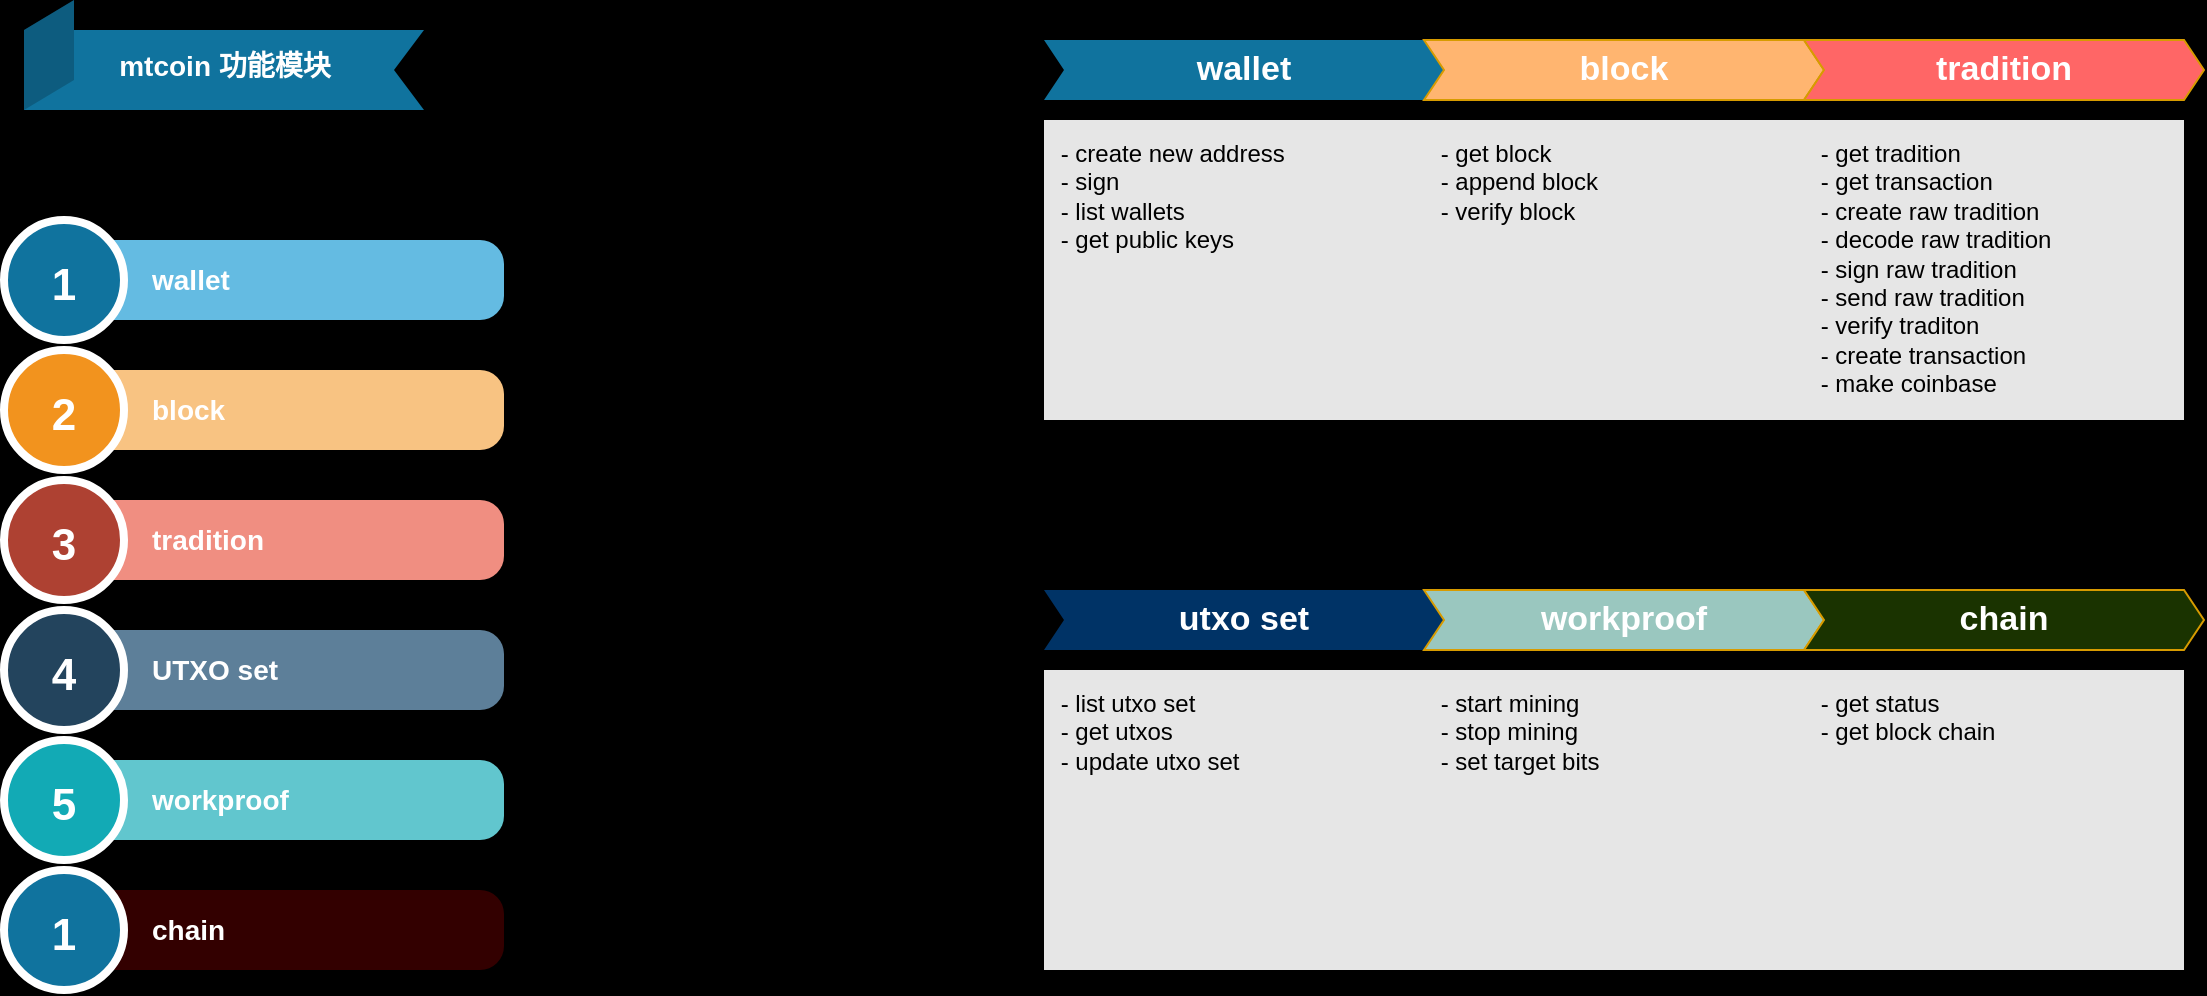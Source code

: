 <mxfile version="14.9.2" type="github">
  <diagram id="b-U114-8n3BM4X8bJa7Z" name="Page-1">
    <mxGraphModel dx="1422" dy="706" grid="1" gridSize="10" guides="1" tooltips="1" connect="1" arrows="1" fold="1" page="1" pageScale="1" pageWidth="1600" pageHeight="900" background="#000000" math="0" shadow="0">
      <root>
        <mxCell id="0" />
        <mxCell id="1" parent="0" />
        <mxCell id="HwMAWGrce7KaUUfaYpXS-7" value="wallet" style="shape=rect;rounded=1;whiteSpace=wrap;html=1;shadow=0;strokeColor=none;fillColor=#64BBE2;arcSize=30;fontSize=14;spacingLeft=42;fontStyle=1;fontColor=#FFFFFF;align=left;" vertex="1" parent="1">
          <mxGeometry x="220" y="170" width="220" height="40" as="geometry" />
        </mxCell>
        <mxCell id="HwMAWGrce7KaUUfaYpXS-8" value="1" style="shape=ellipse;perimeter=ellipsePerimeter;fontSize=22;fontStyle=1;shadow=0;strokeColor=#ffffff;fillColor=#10739E;strokeWidth=4;fontColor=#ffffff;align=center;" vertex="1" parent="1">
          <mxGeometry x="190" y="160" width="60" height="60" as="geometry" />
        </mxCell>
        <mxCell id="HwMAWGrce7KaUUfaYpXS-9" value="block" style="shape=rect;rounded=1;whiteSpace=wrap;html=1;shadow=0;strokeColor=none;fillColor=#F8C382;arcSize=30;fontSize=14;spacingLeft=42;fontStyle=1;fontColor=#FFFFFF;align=left;" vertex="1" parent="1">
          <mxGeometry x="220" y="235" width="220" height="40" as="geometry" />
        </mxCell>
        <mxCell id="HwMAWGrce7KaUUfaYpXS-10" value="2" style="shape=ellipse;perimeter=ellipsePerimeter;fontSize=22;fontStyle=1;shadow=0;strokeColor=#ffffff;fillColor=#F2931E;strokeWidth=4;fontColor=#ffffff;align=center;" vertex="1" parent="1">
          <mxGeometry x="190" y="225" width="60" height="60" as="geometry" />
        </mxCell>
        <mxCell id="HwMAWGrce7KaUUfaYpXS-11" value="tradition" style="shape=rect;rounded=1;whiteSpace=wrap;html=1;shadow=0;strokeColor=none;fillColor=#F08E81;arcSize=30;fontSize=14;spacingLeft=42;fontStyle=1;fontColor=#FFFFFF;align=left;" vertex="1" parent="1">
          <mxGeometry x="220" y="300" width="220" height="40" as="geometry" />
        </mxCell>
        <mxCell id="HwMAWGrce7KaUUfaYpXS-12" value="3" style="shape=ellipse;perimeter=ellipsePerimeter;fontSize=22;fontStyle=1;shadow=0;strokeColor=#ffffff;fillColor=#AE4132;strokeWidth=4;fontColor=#ffffff;align=center;" vertex="1" parent="1">
          <mxGeometry x="190" y="290" width="60" height="60" as="geometry" />
        </mxCell>
        <mxCell id="HwMAWGrce7KaUUfaYpXS-13" value="UTXO set" style="shape=rect;rounded=1;whiteSpace=wrap;html=1;shadow=0;strokeColor=none;fillColor=#5D7F99;arcSize=30;fontSize=14;spacingLeft=42;fontStyle=1;fontColor=#FFFFFF;align=left;" vertex="1" parent="1">
          <mxGeometry x="220" y="365" width="220" height="40" as="geometry" />
        </mxCell>
        <mxCell id="HwMAWGrce7KaUUfaYpXS-14" value="4" style="shape=ellipse;perimeter=ellipsePerimeter;fontSize=22;fontStyle=1;shadow=0;strokeColor=#ffffff;fillColor=#23445D;strokeWidth=4;fontColor=#ffffff;align=center;" vertex="1" parent="1">
          <mxGeometry x="190" y="355" width="60" height="60" as="geometry" />
        </mxCell>
        <mxCell id="HwMAWGrce7KaUUfaYpXS-15" value="workproof" style="shape=rect;rounded=1;whiteSpace=wrap;html=1;shadow=0;strokeColor=none;fillColor=#61C6CE;arcSize=30;fontSize=14;spacingLeft=42;fontStyle=1;fontColor=#FFFFFF;align=left;" vertex="1" parent="1">
          <mxGeometry x="220" y="430" width="220" height="40" as="geometry" />
        </mxCell>
        <mxCell id="HwMAWGrce7KaUUfaYpXS-16" value="5" style="shape=ellipse;perimeter=ellipsePerimeter;fontSize=22;fontStyle=1;shadow=0;strokeColor=#ffffff;fillColor=#12AAB5;strokeWidth=4;fontColor=#ffffff;align=center;" vertex="1" parent="1">
          <mxGeometry x="190" y="420" width="60" height="60" as="geometry" />
        </mxCell>
        <mxCell id="HwMAWGrce7KaUUfaYpXS-22" value="mtcoin 功能模块" style="html=1;shape=mxgraph.infographic.ribbonFrontFolded;dx=25;dy=15;notch=15;fillColor=#10739E;strokeColor=none;align=center;verticalAlign=middle;fontColor=#ffffff;fontSize=14;fontStyle=1;spacingTop=10;" vertex="1" parent="1">
          <mxGeometry x="200" y="50" width="200" height="55.0" as="geometry" />
        </mxCell>
        <mxCell id="HwMAWGrce7KaUUfaYpXS-23" value="chain" style="shape=rect;rounded=1;whiteSpace=wrap;html=1;shadow=0;strokeColor=none;arcSize=30;fontSize=14;spacingLeft=42;fontStyle=1;fontColor=#FFFFFF;align=left;fillColor=#330000;" vertex="1" parent="1">
          <mxGeometry x="220" y="495" width="220" height="40" as="geometry" />
        </mxCell>
        <mxCell id="HwMAWGrce7KaUUfaYpXS-24" value="1" style="shape=ellipse;perimeter=ellipsePerimeter;fontSize=22;fontStyle=1;shadow=0;strokeColor=#ffffff;fillColor=#10739E;strokeWidth=4;fontColor=#ffffff;align=center;" vertex="1" parent="1">
          <mxGeometry x="190" y="485" width="60" height="60" as="geometry" />
        </mxCell>
        <mxCell id="HwMAWGrce7KaUUfaYpXS-25" value="&lt;font color=&quot;#ffffff&quot;&gt;wallet&lt;/font&gt;" style="shape=step;perimeter=stepPerimeter;whiteSpace=wrap;html=1;fixedSize=1;size=10;fillColor=#10739E;strokeColor=none;fontSize=17;fontStyle=1;align=center;" vertex="1" parent="1">
          <mxGeometry x="710" y="70" width="200" height="30" as="geometry" />
        </mxCell>
        <mxCell id="HwMAWGrce7KaUUfaYpXS-26" value="&amp;nbsp;- create new address&lt;br&gt;&amp;nbsp;- sign&lt;br&gt;&amp;nbsp;- list wallets&lt;br&gt;&amp;nbsp;- get public keys" style="shape=rect;strokeColor=none;fontSize=12;html=1;whiteSpace=wrap;align=left;verticalAlign=top;spacing=5;fillColor=#E6E6E6;" vertex="1" parent="1">
          <mxGeometry x="710" y="110" width="190" height="150" as="geometry" />
        </mxCell>
        <mxCell id="HwMAWGrce7KaUUfaYpXS-27" value="&lt;font color=&quot;#ffffff&quot;&gt;block&lt;/font&gt;" style="shape=step;perimeter=stepPerimeter;whiteSpace=wrap;html=1;fixedSize=1;size=10;strokeColor=#d79b00;fontSize=17;fontStyle=1;align=center;fillColor=#FFB570;" vertex="1" parent="1">
          <mxGeometry x="900" y="70" width="200" height="30" as="geometry" />
        </mxCell>
        <mxCell id="HwMAWGrce7KaUUfaYpXS-28" value="&amp;nbsp;- get block&lt;br&gt;&amp;nbsp;- append block&lt;br&gt;&amp;nbsp;- verify block" style="shape=rect;strokeColor=none;fontSize=12;html=1;whiteSpace=wrap;align=left;verticalAlign=top;spacing=5;fillColor=#E6E6E6;" vertex="1" parent="1">
          <mxGeometry x="900" y="110" width="190" height="150" as="geometry" />
        </mxCell>
        <mxCell id="HwMAWGrce7KaUUfaYpXS-29" value="&lt;font color=&quot;#ffffff&quot;&gt;tradition&lt;/font&gt;" style="shape=step;perimeter=stepPerimeter;whiteSpace=wrap;html=1;fixedSize=1;size=10;strokeColor=#d79b00;fontSize=17;fontStyle=1;align=center;fillColor=#FF6666;" vertex="1" parent="1">
          <mxGeometry x="1090" y="70" width="200" height="30" as="geometry" />
        </mxCell>
        <mxCell id="HwMAWGrce7KaUUfaYpXS-30" value="&amp;nbsp;- get tradition&lt;br&gt;&amp;nbsp;- get transaction&lt;br&gt;&amp;nbsp;- create raw tradition&lt;br&gt;&amp;nbsp;- decode raw tradition&lt;br&gt;&amp;nbsp;- sign raw tradition&lt;br&gt;&amp;nbsp;- send raw tradition&lt;br&gt;&amp;nbsp;- verify traditon&lt;br&gt;&amp;nbsp;- create transaction&lt;br&gt;&amp;nbsp;- make coinbase" style="shape=rect;strokeColor=none;fontSize=12;html=1;whiteSpace=wrap;align=left;verticalAlign=top;spacing=5;fillColor=#E6E6E6;" vertex="1" parent="1">
          <mxGeometry x="1090" y="110" width="190" height="150" as="geometry" />
        </mxCell>
        <mxCell id="HwMAWGrce7KaUUfaYpXS-32" value="&lt;font color=&quot;#ffffff&quot;&gt;utxo set&lt;/font&gt;" style="shape=step;perimeter=stepPerimeter;whiteSpace=wrap;html=1;fixedSize=1;size=10;strokeColor=none;fontSize=17;fontStyle=1;align=center;fillColor=#003366;" vertex="1" parent="1">
          <mxGeometry x="710" y="345" width="200" height="30" as="geometry" />
        </mxCell>
        <mxCell id="HwMAWGrce7KaUUfaYpXS-33" value="&amp;nbsp;- list utxo set&lt;br&gt;&amp;nbsp;- get utxos&lt;br&gt;&amp;nbsp;- update utxo set&lt;br&gt;&amp;nbsp;" style="shape=rect;strokeColor=none;fontSize=12;html=1;whiteSpace=wrap;align=left;verticalAlign=top;spacing=5;fillColor=#E6E6E6;" vertex="1" parent="1">
          <mxGeometry x="710" y="385" width="190" height="150" as="geometry" />
        </mxCell>
        <mxCell id="HwMAWGrce7KaUUfaYpXS-34" value="&lt;font color=&quot;#ffffff&quot;&gt;workproof&lt;/font&gt;" style="shape=step;perimeter=stepPerimeter;whiteSpace=wrap;html=1;fixedSize=1;size=10;strokeColor=#d79b00;fontSize=17;fontStyle=1;align=center;fillColor=#9AC7BF;" vertex="1" parent="1">
          <mxGeometry x="900" y="345" width="200" height="30" as="geometry" />
        </mxCell>
        <mxCell id="HwMAWGrce7KaUUfaYpXS-35" value="&amp;nbsp;- start mining&lt;br&gt;&amp;nbsp;- stop mining&lt;br&gt;&amp;nbsp;- set target bits" style="shape=rect;strokeColor=none;fontSize=12;html=1;whiteSpace=wrap;align=left;verticalAlign=top;spacing=5;fillColor=#E6E6E6;" vertex="1" parent="1">
          <mxGeometry x="900" y="385" width="190" height="150" as="geometry" />
        </mxCell>
        <mxCell id="HwMAWGrce7KaUUfaYpXS-36" value="&lt;font color=&quot;#ffffff&quot;&gt;chain&lt;/font&gt;" style="shape=step;perimeter=stepPerimeter;whiteSpace=wrap;html=1;fixedSize=1;size=10;strokeColor=#d79b00;fontSize=17;fontStyle=1;align=center;fillColor=#1A3300;" vertex="1" parent="1">
          <mxGeometry x="1090" y="345" width="200" height="30" as="geometry" />
        </mxCell>
        <mxCell id="HwMAWGrce7KaUUfaYpXS-37" value="&amp;nbsp;- get status&lt;br&gt;&amp;nbsp;- get block chain&lt;br&gt;&amp;nbsp;" style="shape=rect;strokeColor=none;fontSize=12;html=1;whiteSpace=wrap;align=left;verticalAlign=top;spacing=5;fillColor=#E6E6E6;" vertex="1" parent="1">
          <mxGeometry x="1090" y="385" width="190" height="150" as="geometry" />
        </mxCell>
      </root>
    </mxGraphModel>
  </diagram>
</mxfile>
